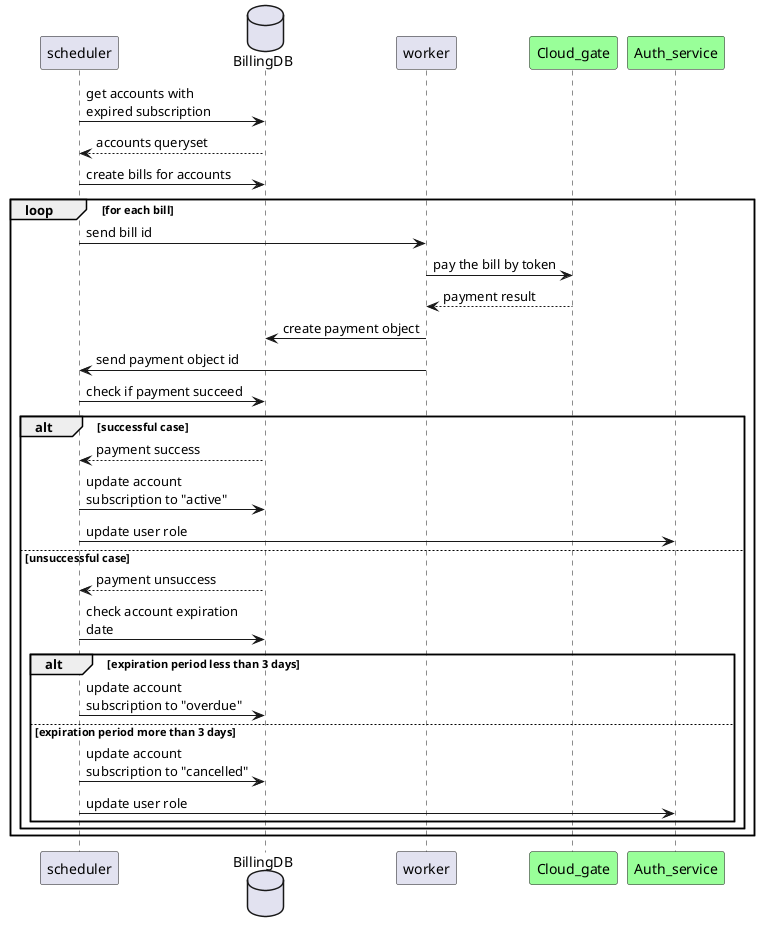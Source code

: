 @startuml

participant scheduler
database BillingDB
participant worker
participant Cloud_gate #99FF99
participant Auth_service #99FF99
scheduler -> BillingDB : get accounts with\nexpired subscription
BillingDB --> scheduler : accounts queryset

scheduler -> BillingDB : create bills for accounts
group loop [for each bill]
scheduler -> worker : send bill id

worker -> Cloud_gate : pay the bill by token
Cloud_gate --> worker : payment result

worker -> BillingDB : create payment object
worker -> scheduler : send payment object id

scheduler -> BillingDB : check if payment succeed

alt successful case
BillingDB --> scheduler : payment success
scheduler -> BillingDB : update account\nsubscription to "active"
scheduler -> Auth_service : update user role

else unsuccessful case
BillingDB --> scheduler : payment unsuccess
scheduler -> BillingDB : check account expiration\ndate

alt expiration period less than 3 days
scheduler -> BillingDB : update account\nsubscription to "overdue"

else expiration period more than 3 days
scheduler -> BillingDB : update account\nsubscription to "cancelled"
scheduler -> Auth_service : update user role

end

end

end
@enduml